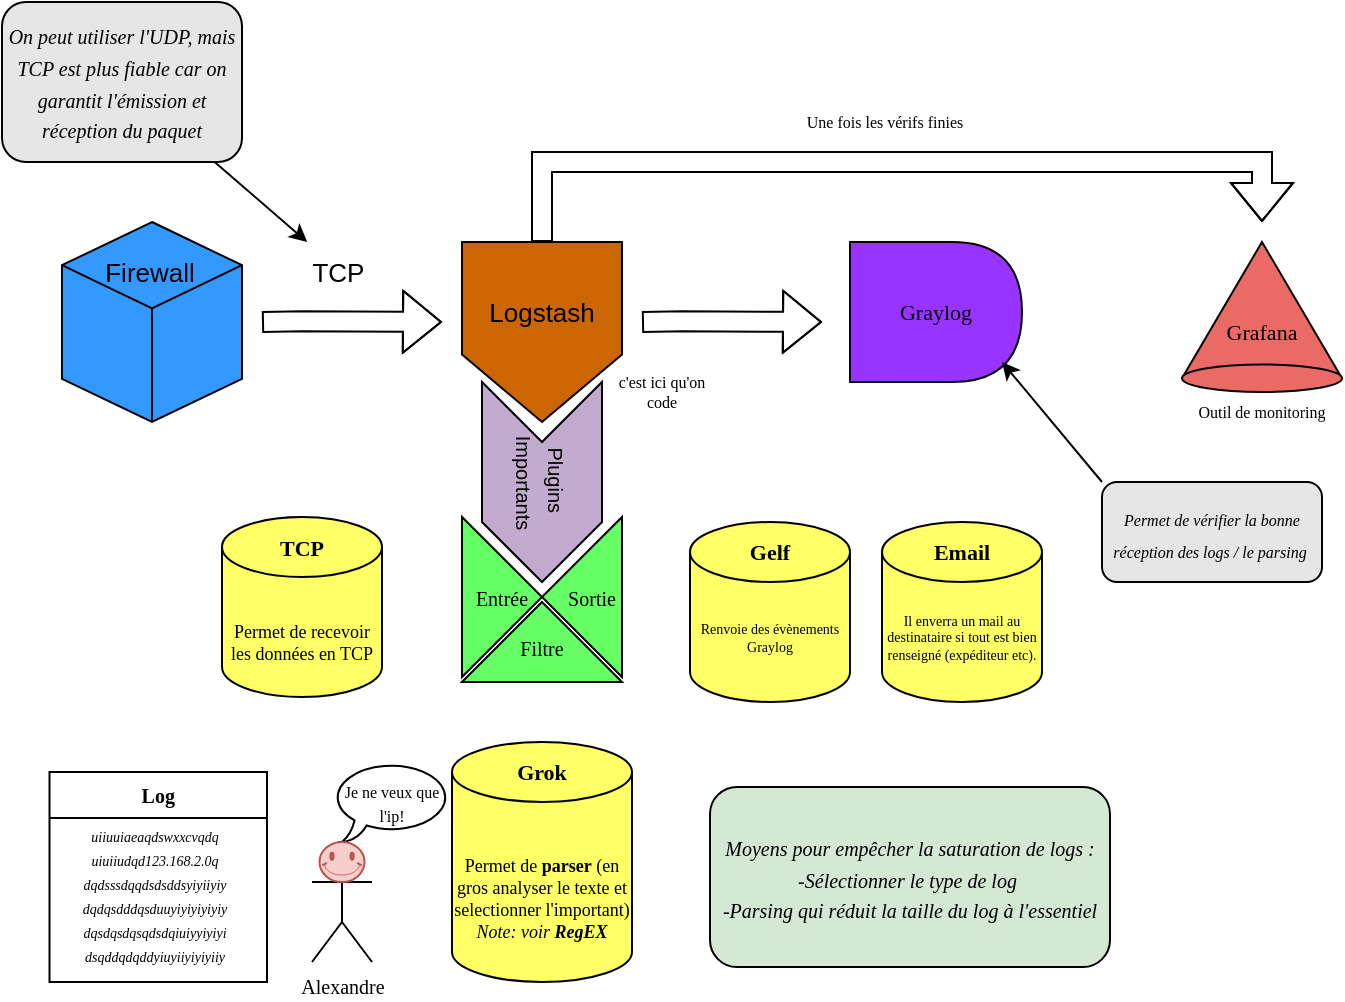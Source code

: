 <mxfile version="15.9.1" type="device"><diagram id="NvPye45KZcIl9YKjLwgl" name="Page-1"><mxGraphModel dx="1240" dy="588" grid="1" gridSize="10" guides="1" tooltips="1" connect="1" arrows="1" fold="1" page="1" pageScale="1" pageWidth="827" pageHeight="1169" math="0" shadow="0"><root><mxCell id="0"/><mxCell id="1" parent="0"/><mxCell id="yeKKDqSgpYsjwMUdUmAW-2" value="" style="html=1;whiteSpace=wrap;shape=isoCube2;backgroundOutline=1;isoAngle=15;fillColor=#3399FF;" vertex="1" parent="1"><mxGeometry x="100" y="360" width="90" height="100" as="geometry"/></mxCell><mxCell id="yeKKDqSgpYsjwMUdUmAW-3" value="&lt;blockquote style=&quot;margin: 0 0 0 40px ; border: none ; padding: 0px&quot;&gt;&lt;font style=&quot;font-size: 13px&quot;&gt;Firewall&lt;/font&gt;&lt;/blockquote&gt;" style="text;html=1;strokeColor=none;fillColor=none;align=center;verticalAlign=middle;whiteSpace=wrap;rounded=0;" vertex="1" parent="1"><mxGeometry x="93.75" y="370" width="60" height="30" as="geometry"/></mxCell><mxCell id="yeKKDqSgpYsjwMUdUmAW-4" value="" style="shape=flexArrow;endArrow=classic;html=1;rounded=0;fontSize=13;strokeColor=#000000;fillColor=default;" edge="1" parent="1"><mxGeometry width="50" height="50" relative="1" as="geometry"><mxPoint x="200" y="410" as="sourcePoint"/><mxPoint x="290" y="410" as="targetPoint"/><Array as="points"><mxPoint x="220" y="409.58"/></Array></mxGeometry></mxCell><mxCell id="yeKKDqSgpYsjwMUdUmAW-5" value="" style="shape=offPageConnector;whiteSpace=wrap;html=1;fontSize=13;fillColor=#CC6600;" vertex="1" parent="1"><mxGeometry x="300" y="370" width="80" height="90" as="geometry"/></mxCell><mxCell id="yeKKDqSgpYsjwMUdUmAW-6" value="&lt;blockquote style=&quot;margin: 0 0 0 40px ; border: none ; padding: 0px&quot;&gt;&lt;font style=&quot;font-size: 13px&quot;&gt;Logstash&lt;/font&gt;&lt;/blockquote&gt;" style="text;html=1;strokeColor=none;fillColor=none;align=center;verticalAlign=middle;whiteSpace=wrap;rounded=0;" vertex="1" parent="1"><mxGeometry x="290" y="390" width="60" height="30" as="geometry"/></mxCell><mxCell id="yeKKDqSgpYsjwMUdUmAW-10" value="&lt;font style=&quot;font-size: 10px&quot;&gt;Plugins&amp;nbsp;&lt;br&gt;&lt;/font&gt;&lt;font style=&quot;font-size: 10px&quot;&gt;Importants&lt;/font&gt;" style="html=1;shadow=0;dashed=0;align=center;verticalAlign=middle;shape=mxgraph.arrows2.arrow;dy=0;dx=30;notch=30;fontSize=13;rotation=90;fillColor=#C3ABD0;" vertex="1" parent="1"><mxGeometry x="290" y="460" width="100" height="60" as="geometry"/></mxCell><mxCell id="yeKKDqSgpYsjwMUdUmAW-11" value="TCP&amp;nbsp;" style="text;html=1;strokeColor=none;fillColor=none;align=center;verticalAlign=middle;whiteSpace=wrap;rounded=0;fontSize=13;" vertex="1" parent="1"><mxGeometry x="210" y="370" width="60" height="30" as="geometry"/></mxCell><mxCell id="yeKKDqSgpYsjwMUdUmAW-14" value="" style="endArrow=classic;html=1;rounded=0;fontSize=13;" edge="1" parent="1" source="yeKKDqSgpYsjwMUdUmAW-15" target="yeKKDqSgpYsjwMUdUmAW-11"><mxGeometry width="50" height="50" relative="1" as="geometry"><mxPoint x="124" y="270" as="sourcePoint"/><mxPoint x="320" y="370" as="targetPoint"/></mxGeometry></mxCell><mxCell id="yeKKDqSgpYsjwMUdUmAW-15" value="&lt;font style=&quot;font-size: 10px&quot; face=&quot;Verdana&quot;&gt;&lt;i&gt;On peut utiliser l'UDP, mais TCP est plus fiable car on garantit l'émission et réception du paquet&lt;/i&gt;&lt;/font&gt;" style="rounded=1;whiteSpace=wrap;html=1;fontSize=13;fillColor=#E6E6E6;" vertex="1" parent="1"><mxGeometry x="70" y="250" width="120" height="80" as="geometry"/></mxCell><mxCell id="yeKKDqSgpYsjwMUdUmAW-17" value="" style="shape=collate;whiteSpace=wrap;html=1;fontFamily=Verdana;fontSize=10;rotation=90;fillColor=#66FF66;" vertex="1" parent="1"><mxGeometry x="300" y="507.5" width="80" height="80" as="geometry"/></mxCell><mxCell id="yeKKDqSgpYsjwMUdUmAW-20" value="Entrée" style="text;html=1;strokeColor=none;fillColor=none;align=center;verticalAlign=middle;whiteSpace=wrap;rounded=0;fontFamily=Verdana;fontSize=10;" vertex="1" parent="1"><mxGeometry x="300" y="540" width="40" height="15" as="geometry"/></mxCell><mxCell id="yeKKDqSgpYsjwMUdUmAW-21" value="Sortie" style="text;html=1;strokeColor=none;fillColor=none;align=center;verticalAlign=middle;whiteSpace=wrap;rounded=0;fontFamily=Verdana;fontSize=10;" vertex="1" parent="1"><mxGeometry x="350" y="540" width="30" height="15" as="geometry"/></mxCell><mxCell id="yeKKDqSgpYsjwMUdUmAW-22" value="" style="triangle;whiteSpace=wrap;html=1;fontFamily=Verdana;fontSize=10;rotation=-90;fillColor=#66FF66;" vertex="1" parent="1"><mxGeometry x="320" y="530" width="40" height="80" as="geometry"/></mxCell><mxCell id="yeKKDqSgpYsjwMUdUmAW-23" value="Filtre" style="text;html=1;strokeColor=none;fillColor=none;align=center;verticalAlign=middle;whiteSpace=wrap;rounded=0;fontFamily=Verdana;fontSize=10;" vertex="1" parent="1"><mxGeometry x="310" y="557.5" width="60" height="30" as="geometry"/></mxCell><mxCell id="yeKKDqSgpYsjwMUdUmAW-25" value="Alexandre" style="shape=umlActor;verticalLabelPosition=bottom;verticalAlign=top;html=1;outlineConnect=0;fontFamily=Verdana;fontSize=10;" vertex="1" parent="1"><mxGeometry x="225" y="670" width="30" height="60" as="geometry"/></mxCell><mxCell id="yeKKDqSgpYsjwMUdUmAW-33" value="&lt;font style=&quot;font-size: 8px&quot;&gt;Je ne veux que l'ip!&lt;/font&gt;" style="whiteSpace=wrap;html=1;shape=mxgraph.basic.oval_callout;fontFamily=Verdana;fontSize=10;" vertex="1" parent="1"><mxGeometry x="235" y="630" width="60" height="40" as="geometry"/></mxCell><mxCell id="yeKKDqSgpYsjwMUdUmAW-35" value="Log" style="swimlane;fontFamily=Verdana;fontSize=10;startSize=23;" vertex="1" parent="1"><mxGeometry x="93.75" y="635" width="108.75" height="105" as="geometry"/></mxCell><mxCell id="yeKKDqSgpYsjwMUdUmAW-39" value="&lt;i style=&quot;font-size: 7px&quot;&gt;&lt;br&gt;uiiuuiaeaqdswxxcvqdq&lt;br&gt;uiuiiudqd123.168.2.0q&lt;br&gt;dqdsssdqqdsdsddsyiyiiyiy&lt;br&gt;dqdqsdddqsduuyiyiyiyiyiy&lt;br&gt;dqsdqsdqsqdsdqiuiyyiyiyi&lt;br&gt;dsqddqdqddyiuyiiyiyiyiiy&lt;/i&gt;" style="text;html=1;align=center;verticalAlign=middle;resizable=0;points=[];autosize=1;strokeColor=none;fillColor=none;fontSize=10;fontFamily=Verdana;" vertex="1" parent="yeKKDqSgpYsjwMUdUmAW-35"><mxGeometry x="-2.5" y="5" width="110" height="100" as="geometry"/></mxCell><mxCell id="yeKKDqSgpYsjwMUdUmAW-41" value="" style="verticalLabelPosition=bottom;verticalAlign=top;html=1;shape=mxgraph.basic.smiley;fontFamily=Verdana;fontSize=8;fillColor=#f8cecc;strokeColor=#b85450;" vertex="1" parent="1"><mxGeometry x="228.75" y="670" width="22.5" height="20" as="geometry"/></mxCell><mxCell id="yeKKDqSgpYsjwMUdUmAW-43" value="&lt;font style=&quot;font-size: 9px&quot;&gt;&lt;b&gt;&lt;br&gt;&lt;/b&gt;&lt;span&gt;Permet de&amp;nbsp;&lt;/span&gt;&lt;b&gt;parser&amp;nbsp;&lt;/b&gt;&lt;span&gt;(en gros analyser le texte et selectionner l'important)&lt;/span&gt;&lt;br&gt;&lt;i&gt;Note: voir &lt;b&gt;RegEX&lt;/b&gt;&lt;/i&gt;&lt;/font&gt;" style="shape=cylinder3;whiteSpace=wrap;html=1;boundedLbl=1;backgroundOutline=1;size=15;fontFamily=Verdana;fontSize=7;fillColor=#FFFF66;" vertex="1" parent="1"><mxGeometry x="295" y="620" width="90" height="120" as="geometry"/></mxCell><mxCell id="yeKKDqSgpYsjwMUdUmAW-45" value="&lt;b&gt;&lt;font style=&quot;font-size: 11px&quot;&gt;Grok&lt;/font&gt;&lt;/b&gt;" style="text;html=1;strokeColor=none;fillColor=none;align=center;verticalAlign=middle;whiteSpace=wrap;rounded=0;fontFamily=Verdana;fontSize=9;" vertex="1" parent="1"><mxGeometry x="310" y="620" width="60" height="30" as="geometry"/></mxCell><mxCell id="yeKKDqSgpYsjwMUdUmAW-49" value="&lt;font style=&quot;font-size: 9px&quot;&gt;&lt;b&gt;&lt;br&gt;&lt;/b&gt;Permet de recevoir les données en TCP&lt;/font&gt;" style="shape=cylinder3;whiteSpace=wrap;html=1;boundedLbl=1;backgroundOutline=1;size=15;fontFamily=Verdana;fontSize=7;fillColor=#FFFF66;" vertex="1" parent="1"><mxGeometry x="180" y="507.5" width="80" height="90" as="geometry"/></mxCell><mxCell id="yeKKDqSgpYsjwMUdUmAW-50" value="&lt;span style=&quot;font-size: 11px&quot;&gt;&lt;b&gt;TCP&lt;/b&gt;&lt;/span&gt;" style="text;html=1;strokeColor=none;fillColor=none;align=center;verticalAlign=middle;whiteSpace=wrap;rounded=0;fontFamily=Verdana;fontSize=9;" vertex="1" parent="1"><mxGeometry x="190" y="507.5" width="60" height="30" as="geometry"/></mxCell><mxCell id="yeKKDqSgpYsjwMUdUmAW-51" value="Renvoie des évènements Graylog" style="shape=cylinder3;whiteSpace=wrap;html=1;boundedLbl=1;backgroundOutline=1;size=15;fontFamily=Verdana;fontSize=7;fillColor=#FFFF66;" vertex="1" parent="1"><mxGeometry x="414" y="510" width="80" height="90" as="geometry"/></mxCell><mxCell id="yeKKDqSgpYsjwMUdUmAW-52" value="&lt;b&gt;Gelf&lt;/b&gt;" style="text;html=1;strokeColor=none;fillColor=none;align=center;verticalAlign=middle;whiteSpace=wrap;rounded=0;fontFamily=Verdana;fontSize=11;fontColor=#000000;" vertex="1" parent="1"><mxGeometry x="424" y="510" width="60" height="30" as="geometry"/></mxCell><mxCell id="yeKKDqSgpYsjwMUdUmAW-53" value="Il enverra un mail au destinataire si tout est bien renseigné (expéditeur etc)." style="shape=cylinder3;whiteSpace=wrap;html=1;boundedLbl=1;backgroundOutline=1;size=15;fontFamily=Verdana;fontSize=7;fillColor=#FFFF66;" vertex="1" parent="1"><mxGeometry x="510" y="510" width="80" height="90" as="geometry"/></mxCell><mxCell id="yeKKDqSgpYsjwMUdUmAW-54" value="&lt;b&gt;Email&lt;/b&gt;" style="text;html=1;strokeColor=none;fillColor=none;align=center;verticalAlign=middle;whiteSpace=wrap;rounded=0;fontFamily=Verdana;fontSize=11;fontColor=#000000;" vertex="1" parent="1"><mxGeometry x="520" y="510" width="60" height="30" as="geometry"/></mxCell><mxCell id="yeKKDqSgpYsjwMUdUmAW-55" value="" style="shape=flexArrow;endArrow=classic;html=1;rounded=0;fontSize=13;strokeColor=#000000;fillColor=default;" edge="1" parent="1"><mxGeometry width="50" height="50" relative="1" as="geometry"><mxPoint x="390" y="410" as="sourcePoint"/><mxPoint x="480" y="410" as="targetPoint"/><Array as="points"><mxPoint x="410" y="409.58"/></Array></mxGeometry></mxCell><mxCell id="yeKKDqSgpYsjwMUdUmAW-58" value="Graylog" style="shape=delay;whiteSpace=wrap;html=1;fontFamily=Verdana;fontSize=11;fontColor=#000000;fillColor=#9933FF;" vertex="1" parent="1"><mxGeometry x="494" y="370" width="86" height="70" as="geometry"/></mxCell><mxCell id="yeKKDqSgpYsjwMUdUmAW-59" value="&lt;font style=&quot;font-size: 8px&quot; face=&quot;Verdana&quot;&gt;&lt;i&gt;Permet de vérifier la bonne réception des logs / le parsing&amp;nbsp;&lt;/i&gt;&lt;/font&gt;" style="rounded=1;whiteSpace=wrap;html=1;fontSize=13;fillColor=#E6E6E6;" vertex="1" parent="1"><mxGeometry x="620" y="490" width="110" height="50" as="geometry"/></mxCell><mxCell id="yeKKDqSgpYsjwMUdUmAW-60" value="" style="endArrow=classic;html=1;rounded=0;fontSize=13;exitX=0;exitY=0;exitDx=0;exitDy=0;" edge="1" parent="1" source="yeKKDqSgpYsjwMUdUmAW-59"><mxGeometry width="50" height="50" relative="1" as="geometry"><mxPoint x="627" y="450" as="sourcePoint"/><mxPoint x="570" y="430" as="targetPoint"/><Array as="points"><mxPoint x="570" y="430"/></Array></mxGeometry></mxCell><mxCell id="yeKKDqSgpYsjwMUdUmAW-63" value="" style="shape=flexArrow;endArrow=classic;html=1;rounded=0;fontFamily=Verdana;fontSize=8;fontColor=#000000;strokeColor=#000000;fillColor=#FFFFFF;exitX=0.5;exitY=0;exitDx=0;exitDy=0;" edge="1" parent="1" source="yeKKDqSgpYsjwMUdUmAW-5"><mxGeometry width="50" height="50" relative="1" as="geometry"><mxPoint x="335" y="370" as="sourcePoint"/><mxPoint x="700" y="360" as="targetPoint"/><Array as="points"><mxPoint x="340" y="330"/><mxPoint x="640" y="330"/><mxPoint x="700" y="330"/></Array></mxGeometry></mxCell><mxCell id="yeKKDqSgpYsjwMUdUmAW-66" value="Une fois les vérifs finies" style="edgeLabel;html=1;align=center;verticalAlign=middle;resizable=0;points=[];fontSize=8;fontFamily=Verdana;fontColor=#000000;" vertex="1" connectable="0" parent="yeKKDqSgpYsjwMUdUmAW-63"><mxGeometry x="0.085" y="3" relative="1" as="geometry"><mxPoint x="-23" y="-17" as="offset"/></mxGeometry></mxCell><mxCell id="yeKKDqSgpYsjwMUdUmAW-65" value="" style="verticalLabelPosition=bottom;verticalAlign=top;html=1;shape=mxgraph.basic.cone;fontFamily=Verdana;fontSize=8;fontColor=#000000;fillColor=#EA6B66;" vertex="1" parent="1"><mxGeometry x="660" y="370" width="80" height="75" as="geometry"/></mxCell><mxCell id="yeKKDqSgpYsjwMUdUmAW-67" value="&lt;span style=&quot;font-size: 11px&quot;&gt;Grafana&lt;/span&gt;" style="text;html=1;strokeColor=none;fillColor=none;align=center;verticalAlign=middle;whiteSpace=wrap;rounded=0;fontFamily=Verdana;fontSize=8;fontColor=#000000;" vertex="1" parent="1"><mxGeometry x="670" y="400" width="60" height="30" as="geometry"/></mxCell><mxCell id="yeKKDqSgpYsjwMUdUmAW-70" value="Outil de monitoring" style="text;html=1;strokeColor=none;fillColor=none;align=center;verticalAlign=middle;whiteSpace=wrap;rounded=0;fontFamily=Verdana;fontSize=8;fontColor=#000000;" vertex="1" parent="1"><mxGeometry x="660" y="440" width="80" height="30" as="geometry"/></mxCell><mxCell id="yeKKDqSgpYsjwMUdUmAW-71" value="&lt;font style=&quot;font-size: 10px&quot; face=&quot;Verdana&quot;&gt;&lt;i&gt;Moyens pour empêcher la saturation de logs :&lt;br&gt;-Sélectionner le type de log&amp;nbsp;&lt;br&gt;-Parsing qui réduit la taille du log à l'essentiel&lt;br&gt;&lt;/i&gt;&lt;/font&gt;" style="rounded=1;whiteSpace=wrap;html=1;fontSize=13;fillColor=#D5E8D4;" vertex="1" parent="1"><mxGeometry x="424" y="642.5" width="200" height="90" as="geometry"/></mxCell><mxCell id="yeKKDqSgpYsjwMUdUmAW-72" value="c'est ici qu'on code" style="text;html=1;strokeColor=none;fillColor=none;align=center;verticalAlign=middle;whiteSpace=wrap;rounded=0;fontFamily=Verdana;fontSize=8;fontColor=#000000;" vertex="1" parent="1"><mxGeometry x="370" y="430" width="60" height="30" as="geometry"/></mxCell></root></mxGraphModel></diagram></mxfile>